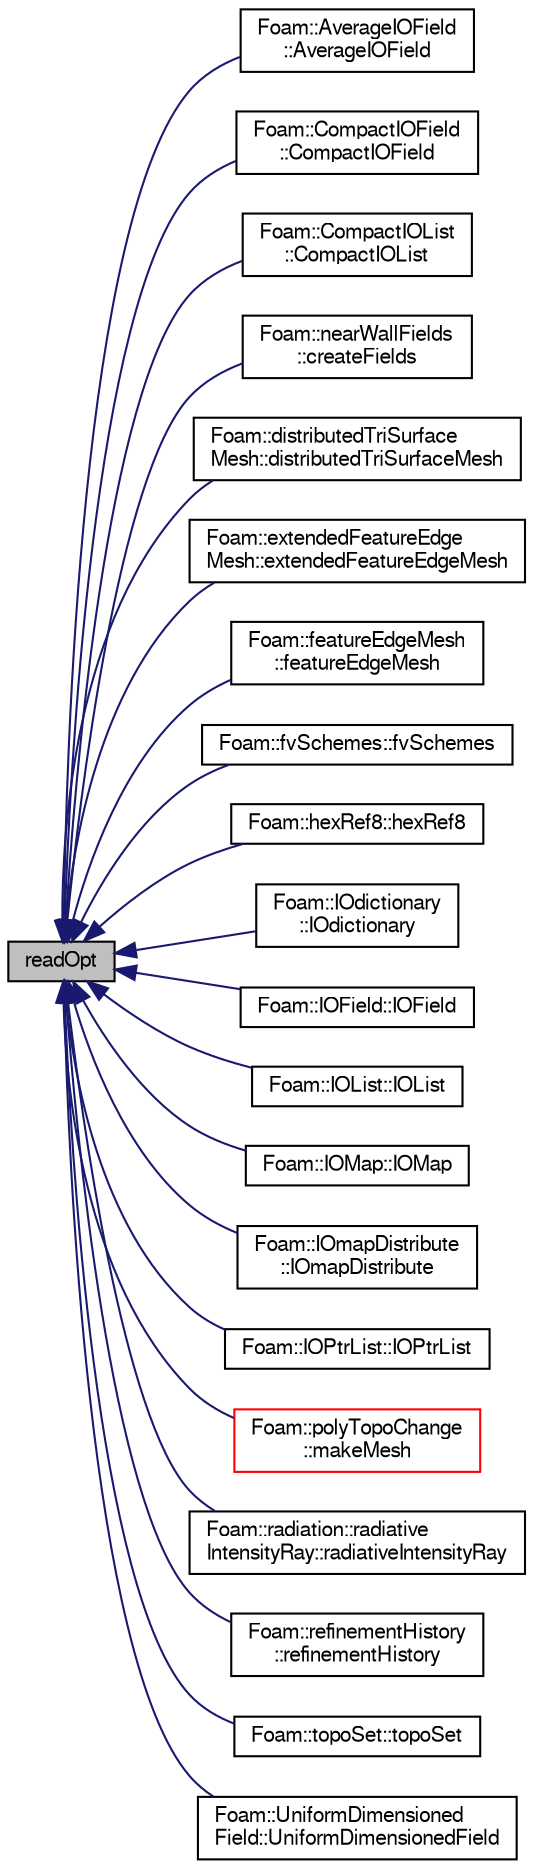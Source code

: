digraph "readOpt"
{
  bgcolor="transparent";
  edge [fontname="FreeSans",fontsize="10",labelfontname="FreeSans",labelfontsize="10"];
  node [fontname="FreeSans",fontsize="10",shape=record];
  rankdir="LR";
  Node1 [label="readOpt",height=0.2,width=0.4,color="black", fillcolor="grey75", style="filled" fontcolor="black"];
  Node1 -> Node2 [dir="back",color="midnightblue",fontsize="10",style="solid",fontname="FreeSans"];
  Node2 [label="Foam::AverageIOField\l::AverageIOField",height=0.2,width=0.4,color="black",URL="$a00080.html#aa608c31ce3ea17ffa82a343f94d87ca6",tooltip="Construct from components. "];
  Node1 -> Node3 [dir="back",color="midnightblue",fontsize="10",style="solid",fontname="FreeSans"];
  Node3 [label="Foam::CompactIOField\l::CompactIOField",height=0.2,width=0.4,color="black",URL="$a00313.html#ac9b455708292068ed366a602554465c0",tooltip="Construct from IOobject. "];
  Node1 -> Node4 [dir="back",color="midnightblue",fontsize="10",style="solid",fontname="FreeSans"];
  Node4 [label="Foam::CompactIOList\l::CompactIOList",height=0.2,width=0.4,color="black",URL="$a00314.html#ab3a434fd5f4f316ffb1afa6706ee72ba",tooltip="Construct from IOobject. "];
  Node1 -> Node5 [dir="back",color="midnightblue",fontsize="10",style="solid",fontname="FreeSans"];
  Node5 [label="Foam::nearWallFields\l::createFields",height=0.2,width=0.4,color="black",URL="$a01536.html#a370c233005d68007b3d365e7de45f004"];
  Node1 -> Node6 [dir="back",color="midnightblue",fontsize="10",style="solid",fontname="FreeSans"];
  Node6 [label="Foam::distributedTriSurface\lMesh::distributedTriSurfaceMesh",height=0.2,width=0.4,color="black",URL="$a00537.html#a6a2bfdfbb57bb45cbcb9975d3de13547",tooltip="Construct read. Does findInstance to find io.local(). "];
  Node1 -> Node7 [dir="back",color="midnightblue",fontsize="10",style="solid",fontname="FreeSans"];
  Node7 [label="Foam::extendedFeatureEdge\lMesh::extendedFeatureEdgeMesh",height=0.2,width=0.4,color="black",URL="$a00681.html#a6adc759f54c663e50dd82d3820540d57",tooltip="Construct (read) given an IOobject. "];
  Node1 -> Node8 [dir="back",color="midnightblue",fontsize="10",style="solid",fontname="FreeSans"];
  Node8 [label="Foam::featureEdgeMesh\l::featureEdgeMesh",height=0.2,width=0.4,color="black",URL="$a00729.html#a7a53d15d141d0e33f9a731001cef160d",tooltip="Construct (read) given an IOobject. "];
  Node1 -> Node9 [dir="back",color="midnightblue",fontsize="10",style="solid",fontname="FreeSans"];
  Node9 [label="Foam::fvSchemes::fvSchemes",height=0.2,width=0.4,color="black",URL="$a00865.html#ac2b2b1dada02424dea33da1c7fc8eac0",tooltip="Construct for objectRegistry. "];
  Node1 -> Node10 [dir="back",color="midnightblue",fontsize="10",style="solid",fontname="FreeSans"];
  Node10 [label="Foam::hexRef8::hexRef8",height=0.2,width=0.4,color="black",URL="$a00980.html#a38c122950a32c54a78c49acb2637ac88",tooltip="Construct from mesh, read_if_present refinement data. "];
  Node1 -> Node11 [dir="back",color="midnightblue",fontsize="10",style="solid",fontname="FreeSans"];
  Node11 [label="Foam::IOdictionary\l::IOdictionary",height=0.2,width=0.4,color="black",URL="$a01135.html#a668d1ac4fd646613b3a8063bd830a724",tooltip="Construct given an IOobject. "];
  Node1 -> Node12 [dir="back",color="midnightblue",fontsize="10",style="solid",fontname="FreeSans"];
  Node12 [label="Foam::IOField::IOField",height=0.2,width=0.4,color="black",URL="$a01137.html#a49ba8c67aedb019c0fa96b8c0633791c",tooltip="Construct from IOobject. "];
  Node1 -> Node13 [dir="back",color="midnightblue",fontsize="10",style="solid",fontname="FreeSans"];
  Node13 [label="Foam::IOList::IOList",height=0.2,width=0.4,color="black",URL="$a01138.html#ae0055440fdb57f504778d8b2eee1ac58",tooltip="Construct from IOobject. "];
  Node1 -> Node14 [dir="back",color="midnightblue",fontsize="10",style="solid",fontname="FreeSans"];
  Node14 [label="Foam::IOMap::IOMap",height=0.2,width=0.4,color="black",URL="$a01139.html#aaaa1e58f434ce991d31b01f241208125",tooltip="Construct from IOobject. "];
  Node1 -> Node15 [dir="back",color="midnightblue",fontsize="10",style="solid",fontname="FreeSans"];
  Node15 [label="Foam::IOmapDistribute\l::IOmapDistribute",height=0.2,width=0.4,color="black",URL="$a01140.html#a99b889be4f9055fe99205ab9f40c70e9",tooltip="Construct given an IOobject. "];
  Node1 -> Node16 [dir="back",color="midnightblue",fontsize="10",style="solid",fontname="FreeSans"];
  Node16 [label="Foam::IOPtrList::IOPtrList",height=0.2,width=0.4,color="black",URL="$a01148.html#aa847f8ad3fd52249aaa4e517f2cd12c6",tooltip="Construct from IOobject using given Istream constructor class. "];
  Node1 -> Node17 [dir="back",color="midnightblue",fontsize="10",style="solid",fontname="FreeSans"];
  Node17 [label="Foam::polyTopoChange\l::makeMesh",height=0.2,width=0.4,color="red",URL="$a01881.html#a53cd346c4116b75d2e9540d07c212149",tooltip="Create new mesh with old mesh patches. "];
  Node1 -> Node18 [dir="back",color="midnightblue",fontsize="10",style="solid",fontname="FreeSans"];
  Node18 [label="Foam::radiation::radiative\lIntensityRay::radiativeIntensityRay",height=0.2,width=0.4,color="black",URL="$a02002.html#a8ff1f62493fd44fbfb25c919f14bdc70",tooltip="Construct form components. "];
  Node1 -> Node19 [dir="back",color="midnightblue",fontsize="10",style="solid",fontname="FreeSans"];
  Node19 [label="Foam::refinementHistory\l::refinementHistory",height=0.2,width=0.4,color="black",URL="$a02051.html#abdde36146e178ec3c82147ab8e08b54f",tooltip="Construct (read) given an IOobject. "];
  Node1 -> Node20 [dir="back",color="midnightblue",fontsize="10",style="solid",fontname="FreeSans"];
  Node20 [label="Foam::topoSet::topoSet",height=0.2,width=0.4,color="black",URL="$a02563.html#a7f2725dedd181d160c28699ed51ac090",tooltip="Construct from IOobject as explicitly passed type. "];
  Node1 -> Node21 [dir="back",color="midnightblue",fontsize="10",style="solid",fontname="FreeSans"];
  Node21 [label="Foam::UniformDimensioned\lField::UniformDimensionedField",height=0.2,width=0.4,color="black",URL="$a02668.html#a1482014be1755b9f28767af9c8b8573a",tooltip="Construct from components. Either reads or uses supplied value. "];
}
